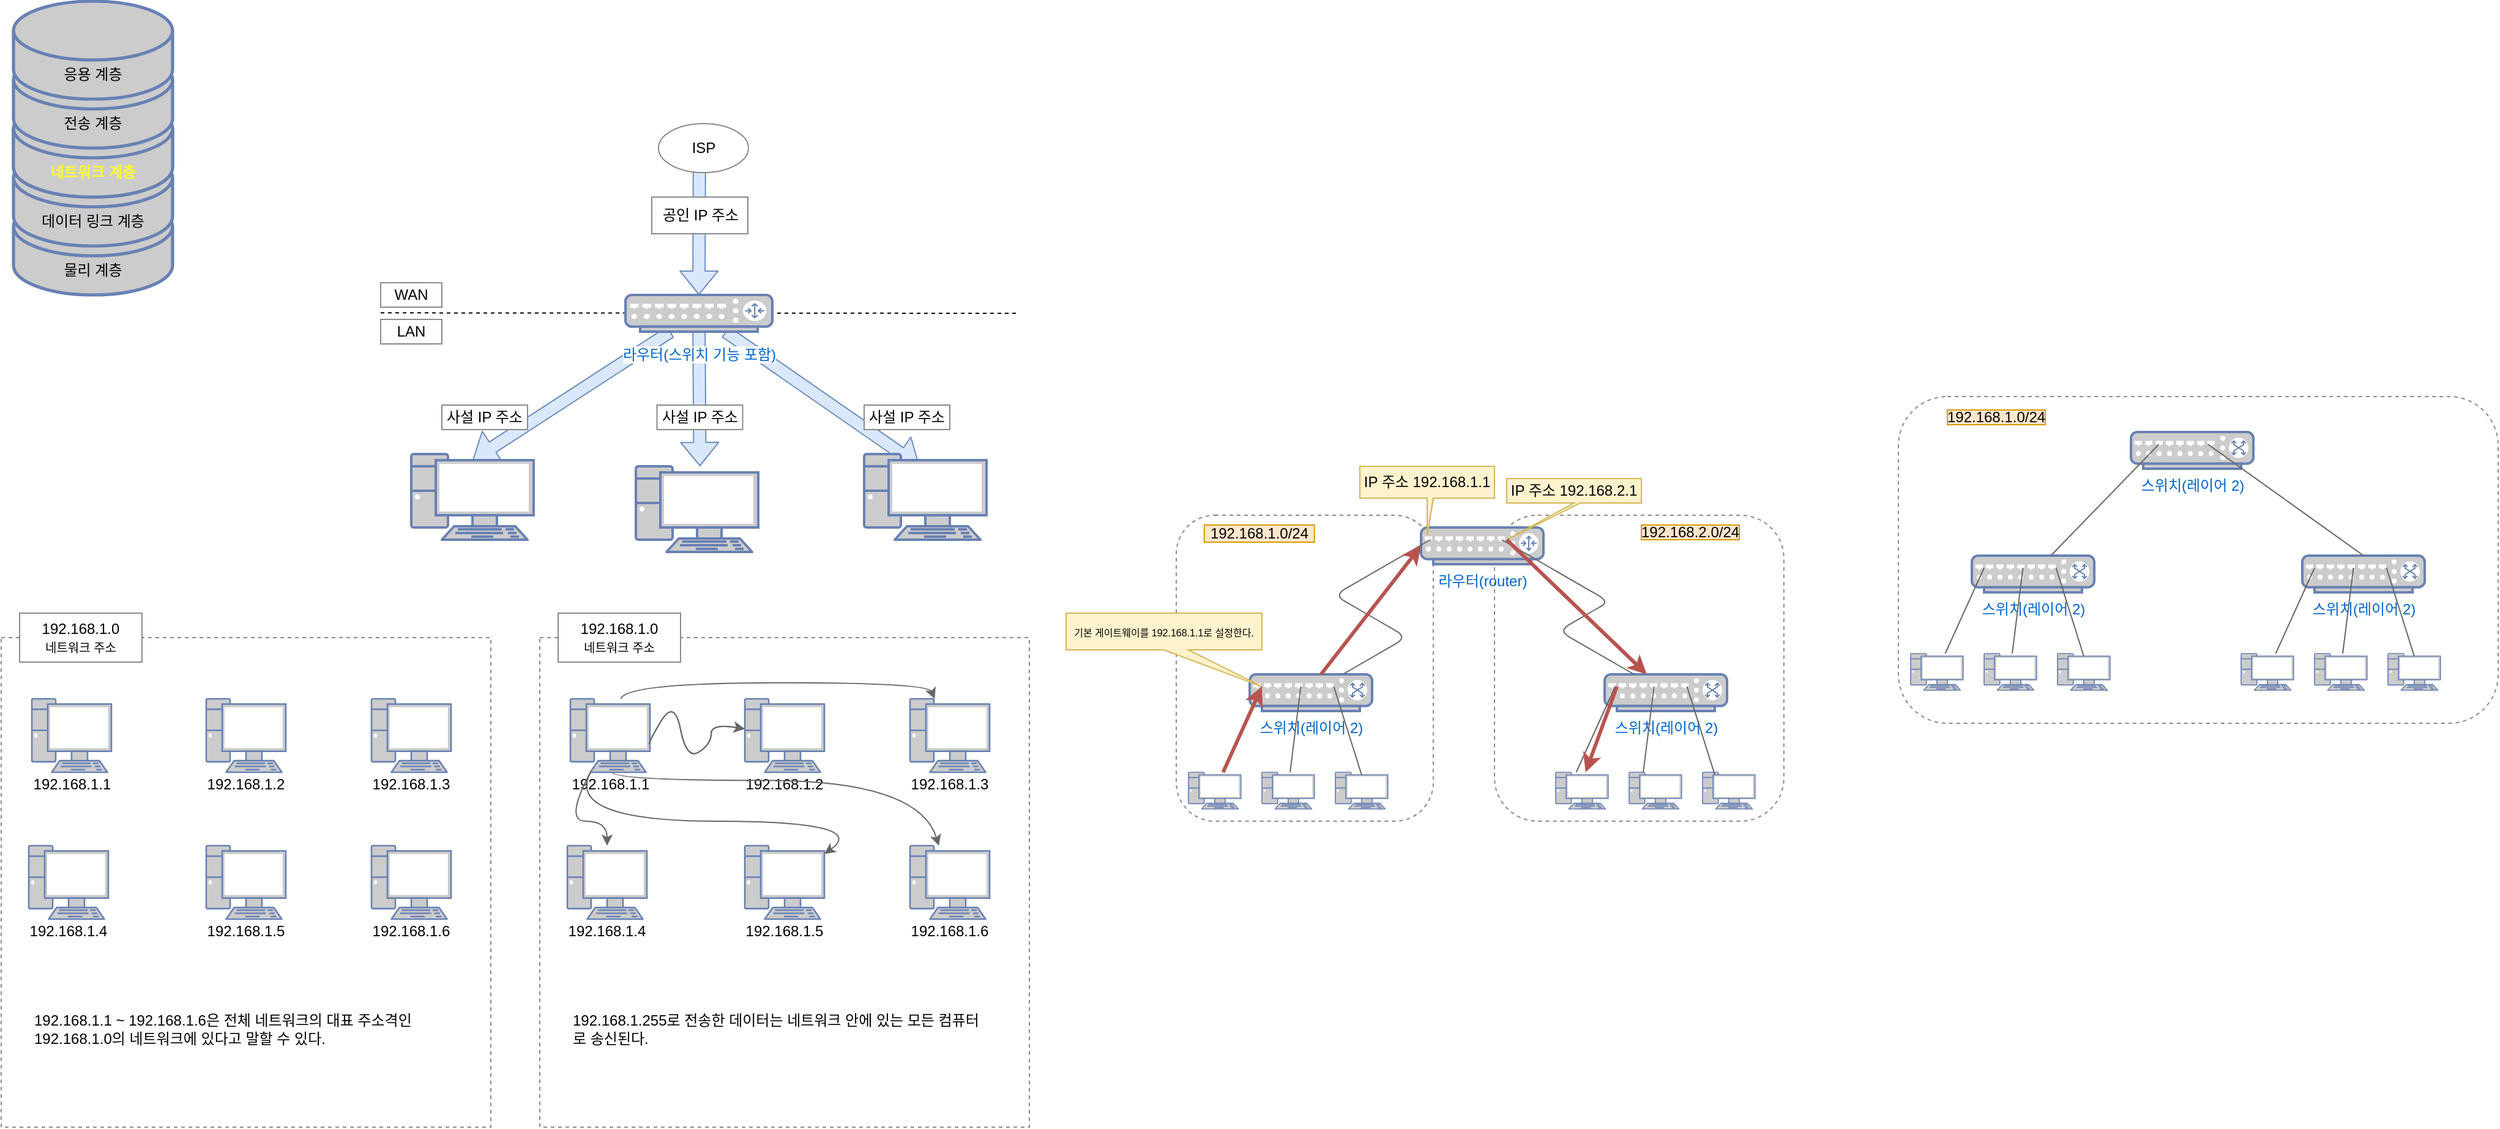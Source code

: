 <mxfile version="13.8.0" type="github">
  <diagram name="Page-1" id="822b0af5-4adb-64df-f703-e8dfc1f81529">
    <mxGraphModel dx="2370" dy="1287" grid="1" gridSize="10" guides="1" tooltips="1" connect="1" arrows="1" fold="1" page="1" pageScale="1" pageWidth="3300" pageHeight="2339" background="#ffffff" math="0" shadow="0">
      <root>
        <mxCell id="0" />
        <mxCell id="1" parent="0" />
        <mxCell id="zUiLPTV-JJT3Ep0J9d8R-146" value="" style="rounded=1;whiteSpace=wrap;html=1;strokeColor=#8A8A8A;strokeWidth=1;fillColor=#ffffff;gradientColor=none;dashed=1;" vertex="1" parent="1">
          <mxGeometry x="1240" y="480" width="236.43" height="250" as="geometry" />
        </mxCell>
        <mxCell id="zUiLPTV-JJT3Ep0J9d8R-145" value="" style="rounded=1;whiteSpace=wrap;html=1;strokeColor=#8A8A8A;strokeWidth=1;fillColor=#ffffff;gradientColor=none;dashed=1;" vertex="1" parent="1">
          <mxGeometry x="980" y="480" width="210" height="250" as="geometry" />
        </mxCell>
        <mxCell id="zUiLPTV-JJT3Ep0J9d8R-82" value="" style="whiteSpace=wrap;html=1;aspect=fixed;strokeColor=#8A8A8A;strokeWidth=1;fillColor=#ffffff;gradientColor=none;dashed=1;" vertex="1" parent="1">
          <mxGeometry x="20" y="580" width="400" height="400" as="geometry" />
        </mxCell>
        <mxCell id="zUiLPTV-JJT3Ep0J9d8R-78" value="" style="shape=flexArrow;endArrow=classic;html=1;strokeColor=#6c8ebf;fillColor=#dae8fc;entryX=0.5;entryY=0;entryDx=0;entryDy=0;entryPerimeter=0;" edge="1" parent="1" source="zUiLPTV-JJT3Ep0J9d8R-10">
          <mxGeometry width="50" height="50" relative="1" as="geometry">
            <mxPoint x="770.0" y="330" as="sourcePoint" />
            <mxPoint x="770.34" y="440" as="targetPoint" />
          </mxGeometry>
        </mxCell>
        <mxCell id="zUiLPTV-JJT3Ep0J9d8R-77" value="" style="shape=flexArrow;endArrow=classic;html=1;strokeColor=#6c8ebf;fillColor=#dae8fc;entryX=0.5;entryY=0;entryDx=0;entryDy=0;entryPerimeter=0;" edge="1" parent="1" source="zUiLPTV-JJT3Ep0J9d8R-10">
          <mxGeometry width="50" height="50" relative="1" as="geometry">
            <mxPoint x="404.76" y="325" as="sourcePoint" />
            <mxPoint x="405.1" y="435" as="targetPoint" />
          </mxGeometry>
        </mxCell>
        <mxCell id="zUiLPTV-JJT3Ep0J9d8R-72" value="" style="shape=flexArrow;endArrow=classic;html=1;strokeColor=#6c8ebf;fillColor=#dae8fc;entryX=0.5;entryY=0;entryDx=0;entryDy=0;entryPerimeter=0;" edge="1" parent="1" source="zUiLPTV-JJT3Ep0J9d8R-10">
          <mxGeometry width="50" height="50" relative="1" as="geometry">
            <mxPoint x="590.46" y="330" as="sourcePoint" />
            <mxPoint x="590.8" y="440" as="targetPoint" />
          </mxGeometry>
        </mxCell>
        <mxCell id="zUiLPTV-JJT3Ep0J9d8R-68" value="" style="shape=flexArrow;endArrow=classic;html=1;strokeColor=#6c8ebf;fillColor=#dae8fc;entryX=0.5;entryY=0;entryDx=0;entryDy=0;entryPerimeter=0;" edge="1" parent="1" target="zUiLPTV-JJT3Ep0J9d8R-10">
          <mxGeometry width="50" height="50" relative="1" as="geometry">
            <mxPoint x="590.41" y="190" as="sourcePoint" />
            <mxPoint x="590.41" y="260" as="targetPoint" />
          </mxGeometry>
        </mxCell>
        <mxCell id="zUiLPTV-JJT3Ep0J9d8R-62" value="" style="endArrow=none;dashed=1;html=1;" edge="1" parent="1">
          <mxGeometry width="50" height="50" relative="1" as="geometry">
            <mxPoint x="330" y="314.66" as="sourcePoint" />
            <mxPoint x="850" y="315" as="targetPoint" />
          </mxGeometry>
        </mxCell>
        <mxCell id="zUiLPTV-JJT3Ep0J9d8R-1" value="" style="fontColor=#0066CC;verticalAlign=top;verticalLabelPosition=bottom;labelPosition=center;align=center;html=1;outlineConnect=0;fillColor=#CCCCCC;strokeColor=#6881B3;gradientColor=none;gradientDirection=north;strokeWidth=2;shape=mxgraph.networks.storage;" vertex="1" parent="1">
          <mxGeometry x="30" y="140" width="130" height="160" as="geometry" />
        </mxCell>
        <mxCell id="zUiLPTV-JJT3Ep0J9d8R-2" value="" style="fontColor=#0066CC;verticalAlign=top;verticalLabelPosition=bottom;labelPosition=center;align=center;html=1;outlineConnect=0;fillColor=#CCCCCC;strokeColor=#6881B3;gradientColor=none;gradientDirection=north;strokeWidth=2;shape=mxgraph.networks.storage;" vertex="1" parent="1">
          <mxGeometry x="30" y="60" width="130" height="160" as="geometry" />
        </mxCell>
        <mxCell id="zUiLPTV-JJT3Ep0J9d8R-3" value="&lt;font color=&quot;#FFFF33&quot;&gt;&lt;b&gt;네트워크 계층&lt;/b&gt;&lt;/font&gt;" style="text;html=1;strokeColor=none;fillColor=none;align=center;verticalAlign=middle;whiteSpace=wrap;rounded=0;" vertex="1" parent="1">
          <mxGeometry x="55" y="190" width="80" height="20" as="geometry" />
        </mxCell>
        <mxCell id="zUiLPTV-JJT3Ep0J9d8R-4" value="데이터 링크 계층" style="text;html=1;strokeColor=none;fillColor=none;align=center;verticalAlign=middle;whiteSpace=wrap;rounded=0;" vertex="1" parent="1">
          <mxGeometry x="50" y="230" width="90" height="20" as="geometry" />
        </mxCell>
        <mxCell id="zUiLPTV-JJT3Ep0J9d8R-5" value="물리 계층" style="text;html=1;strokeColor=none;fillColor=none;align=center;verticalAlign=middle;whiteSpace=wrap;rounded=0;" vertex="1" parent="1">
          <mxGeometry x="60" y="270" width="70" height="20" as="geometry" />
        </mxCell>
        <mxCell id="zUiLPTV-JJT3Ep0J9d8R-6" value="전송 계층" style="text;html=1;strokeColor=none;fillColor=none;align=center;verticalAlign=middle;whiteSpace=wrap;rounded=0;" vertex="1" parent="1">
          <mxGeometry x="60" y="150" width="70" height="20" as="geometry" />
        </mxCell>
        <mxCell id="zUiLPTV-JJT3Ep0J9d8R-8" value="응용 계층" style="text;html=1;strokeColor=none;fillColor=none;align=center;verticalAlign=middle;whiteSpace=wrap;rounded=0;" vertex="1" parent="1">
          <mxGeometry x="60" y="110" width="70" height="20" as="geometry" />
        </mxCell>
        <mxCell id="zUiLPTV-JJT3Ep0J9d8R-10" value="&lt;p style=&quot;line-height: 0%&quot;&gt;&lt;span style=&quot;background-color: rgb(255 , 255 , 255)&quot;&gt;라우터(스위치 기능 포함)&lt;/span&gt;&lt;/p&gt;" style="fontColor=#0066CC;verticalAlign=top;verticalLabelPosition=bottom;labelPosition=center;align=center;html=1;outlineConnect=0;fillColor=#CCCCCC;strokeColor=#6881B3;gradientColor=none;gradientDirection=north;strokeWidth=2;shape=mxgraph.networks.router;" vertex="1" parent="1">
          <mxGeometry x="530" y="300" width="120" height="30" as="geometry" />
        </mxCell>
        <mxCell id="zUiLPTV-JJT3Ep0J9d8R-52" value="" style="shape=partialRectangle;html=1;whiteSpace=wrap;connectable=0;fillColor=none;top=0;left=0;bottom=0;right=0;overflow=hidden;" vertex="1" parent="1">
          <mxGeometry x="430" y="490" width="63" height="36" as="geometry" />
        </mxCell>
        <mxCell id="zUiLPTV-JJT3Ep0J9d8R-54" value="" style="shape=partialRectangle;html=1;whiteSpace=wrap;connectable=0;fillColor=none;top=0;left=0;bottom=0;right=0;overflow=hidden;" vertex="1" parent="1">
          <mxGeometry x="557" y="490" width="63" height="36" as="geometry" />
        </mxCell>
        <mxCell id="zUiLPTV-JJT3Ep0J9d8R-57" value="" style="fontColor=#0066CC;verticalAlign=top;verticalLabelPosition=bottom;labelPosition=center;align=center;html=1;outlineConnect=0;fillColor=#CCCCCC;strokeColor=#6881B3;gradientColor=none;gradientDirection=north;strokeWidth=2;shape=mxgraph.networks.pc;" vertex="1" parent="1">
          <mxGeometry x="355" y="430" width="100" height="70" as="geometry" />
        </mxCell>
        <mxCell id="zUiLPTV-JJT3Ep0J9d8R-58" value="" style="fontColor=#0066CC;verticalAlign=top;verticalLabelPosition=bottom;labelPosition=center;align=center;html=1;outlineConnect=0;fillColor=#CCCCCC;strokeColor=#6881B3;gradientColor=none;gradientDirection=north;strokeWidth=2;shape=mxgraph.networks.pc;" vertex="1" parent="1">
          <mxGeometry x="538.5" y="440" width="100" height="70" as="geometry" />
        </mxCell>
        <mxCell id="zUiLPTV-JJT3Ep0J9d8R-59" value="" style="fontColor=#0066CC;verticalAlign=top;verticalLabelPosition=bottom;labelPosition=center;align=center;html=1;outlineConnect=0;fillColor=#CCCCCC;strokeColor=#6881B3;gradientColor=none;gradientDirection=north;strokeWidth=2;shape=mxgraph.networks.pc;" vertex="1" parent="1">
          <mxGeometry x="725" y="430" width="100" height="70" as="geometry" />
        </mxCell>
        <mxCell id="zUiLPTV-JJT3Ep0J9d8R-60" value="ISP" style="ellipse;whiteSpace=wrap;html=1;strokeWidth=1;fillColor=#ffffff;gradientColor=none;strokeColor=#8A8A8A;" vertex="1" parent="1">
          <mxGeometry x="557" y="160" width="73.5" height="40" as="geometry" />
        </mxCell>
        <mxCell id="zUiLPTV-JJT3Ep0J9d8R-61" value="공인 IP 주소" style="rounded=0;whiteSpace=wrap;html=1;strokeColor=#8A8A8A;strokeWidth=1;fillColor=#ffffff;gradientColor=none;" vertex="1" parent="1">
          <mxGeometry x="551.5" y="220" width="78.5" height="30" as="geometry" />
        </mxCell>
        <mxCell id="zUiLPTV-JJT3Ep0J9d8R-63" value="WAN" style="rounded=0;whiteSpace=wrap;html=1;strokeColor=#8A8A8A;strokeWidth=1;fillColor=#ffffff;gradientColor=none;" vertex="1" parent="1">
          <mxGeometry x="330" y="290" width="50" height="20" as="geometry" />
        </mxCell>
        <mxCell id="zUiLPTV-JJT3Ep0J9d8R-65" value="사설 IP 주소" style="rounded=0;whiteSpace=wrap;html=1;strokeColor=#8A8A8A;strokeWidth=1;fillColor=#ffffff;gradientColor=none;" vertex="1" parent="1">
          <mxGeometry x="380" y="390" width="70" height="20" as="geometry" />
        </mxCell>
        <mxCell id="zUiLPTV-JJT3Ep0J9d8R-69" value="LAN" style="rounded=0;whiteSpace=wrap;html=1;strokeColor=#8A8A8A;strokeWidth=1;fillColor=#ffffff;gradientColor=none;" vertex="1" parent="1">
          <mxGeometry x="330" y="320" width="50" height="20" as="geometry" />
        </mxCell>
        <mxCell id="zUiLPTV-JJT3Ep0J9d8R-71" value="사설 IP 주소" style="rounded=0;whiteSpace=wrap;html=1;strokeColor=#8A8A8A;strokeWidth=1;fillColor=#ffffff;gradientColor=none;" vertex="1" parent="1">
          <mxGeometry x="725" y="390" width="70" height="20" as="geometry" />
        </mxCell>
        <mxCell id="zUiLPTV-JJT3Ep0J9d8R-70" value="사설 IP 주소" style="rounded=0;whiteSpace=wrap;html=1;strokeColor=#8A8A8A;strokeWidth=1;fillColor=#ffffff;gradientColor=none;" vertex="1" parent="1">
          <mxGeometry x="555.75" y="390" width="70" height="20" as="geometry" />
        </mxCell>
        <mxCell id="zUiLPTV-JJT3Ep0J9d8R-80" value="&lt;div&gt;192.168.1.0&lt;/div&gt;&lt;div&gt;&lt;font style=&quot;font-size: 10px&quot;&gt;네트워크 주소&lt;/font&gt;&lt;br&gt;&lt;/div&gt;" style="rounded=0;whiteSpace=wrap;html=1;strokeColor=#8A8A8A;strokeWidth=1;fillColor=#ffffff;gradientColor=none;" vertex="1" parent="1">
          <mxGeometry x="35" y="560" width="100" height="40" as="geometry" />
        </mxCell>
        <mxCell id="zUiLPTV-JJT3Ep0J9d8R-81" value="" style="fontColor=#0066CC;verticalAlign=top;verticalLabelPosition=bottom;labelPosition=center;align=center;html=1;outlineConnect=0;fillColor=#CCCCCC;strokeColor=#6881B3;gradientColor=none;gradientDirection=north;strokeWidth=2;shape=mxgraph.networks.pc;" vertex="1" parent="1">
          <mxGeometry x="45" y="630" width="65" height="60" as="geometry" />
        </mxCell>
        <mxCell id="zUiLPTV-JJT3Ep0J9d8R-88" value="192.168.1.1" style="text;html=1;strokeColor=none;fillColor=none;align=center;verticalAlign=middle;whiteSpace=wrap;rounded=0;dashed=1;" vertex="1" parent="1">
          <mxGeometry x="37.5" y="690" width="80" height="20" as="geometry" />
        </mxCell>
        <mxCell id="zUiLPTV-JJT3Ep0J9d8R-89" value="" style="fontColor=#0066CC;verticalAlign=top;verticalLabelPosition=bottom;labelPosition=center;align=center;html=1;outlineConnect=0;fillColor=#CCCCCC;strokeColor=#6881B3;gradientColor=none;gradientDirection=north;strokeWidth=2;shape=mxgraph.networks.pc;" vertex="1" parent="1">
          <mxGeometry x="187.5" y="630" width="65" height="60" as="geometry" />
        </mxCell>
        <mxCell id="zUiLPTV-JJT3Ep0J9d8R-90" value="192.168.1.2" style="text;html=1;strokeColor=none;fillColor=none;align=center;verticalAlign=middle;whiteSpace=wrap;rounded=0;dashed=1;" vertex="1" parent="1">
          <mxGeometry x="180" y="690" width="80" height="20" as="geometry" />
        </mxCell>
        <mxCell id="zUiLPTV-JJT3Ep0J9d8R-91" value="" style="fontColor=#0066CC;verticalAlign=top;verticalLabelPosition=bottom;labelPosition=center;align=center;html=1;outlineConnect=0;fillColor=#CCCCCC;strokeColor=#6881B3;gradientColor=none;gradientDirection=north;strokeWidth=2;shape=mxgraph.networks.pc;" vertex="1" parent="1">
          <mxGeometry x="322.5" y="630" width="65" height="60" as="geometry" />
        </mxCell>
        <mxCell id="zUiLPTV-JJT3Ep0J9d8R-92" value="192.168.1.3" style="text;html=1;strokeColor=none;fillColor=none;align=center;verticalAlign=middle;whiteSpace=wrap;rounded=0;dashed=1;" vertex="1" parent="1">
          <mxGeometry x="315" y="690" width="80" height="20" as="geometry" />
        </mxCell>
        <mxCell id="zUiLPTV-JJT3Ep0J9d8R-93" value="" style="fontColor=#0066CC;verticalAlign=top;verticalLabelPosition=bottom;labelPosition=center;align=center;html=1;outlineConnect=0;fillColor=#CCCCCC;strokeColor=#6881B3;gradientColor=none;gradientDirection=north;strokeWidth=2;shape=mxgraph.networks.pc;" vertex="1" parent="1">
          <mxGeometry x="42.5" y="750" width="65" height="60" as="geometry" />
        </mxCell>
        <mxCell id="zUiLPTV-JJT3Ep0J9d8R-94" value="192.168.1.4" style="text;html=1;strokeColor=none;fillColor=none;align=center;verticalAlign=middle;whiteSpace=wrap;rounded=0;dashed=1;" vertex="1" parent="1">
          <mxGeometry x="35" y="810" width="80" height="20" as="geometry" />
        </mxCell>
        <mxCell id="zUiLPTV-JJT3Ep0J9d8R-95" value="" style="fontColor=#0066CC;verticalAlign=top;verticalLabelPosition=bottom;labelPosition=center;align=center;html=1;outlineConnect=0;fillColor=#CCCCCC;strokeColor=#6881B3;gradientColor=none;gradientDirection=north;strokeWidth=2;shape=mxgraph.networks.pc;" vertex="1" parent="1">
          <mxGeometry x="187.5" y="750" width="65" height="60" as="geometry" />
        </mxCell>
        <mxCell id="zUiLPTV-JJT3Ep0J9d8R-96" value="192.168.1.5" style="text;html=1;strokeColor=none;fillColor=none;align=center;verticalAlign=middle;whiteSpace=wrap;rounded=0;dashed=1;" vertex="1" parent="1">
          <mxGeometry x="180" y="810" width="80" height="20" as="geometry" />
        </mxCell>
        <mxCell id="zUiLPTV-JJT3Ep0J9d8R-97" value="" style="fontColor=#0066CC;verticalAlign=top;verticalLabelPosition=bottom;labelPosition=center;align=center;html=1;outlineConnect=0;fillColor=#CCCCCC;strokeColor=#6881B3;gradientColor=none;gradientDirection=north;strokeWidth=2;shape=mxgraph.networks.pc;" vertex="1" parent="1">
          <mxGeometry x="322.5" y="750" width="65" height="60" as="geometry" />
        </mxCell>
        <mxCell id="zUiLPTV-JJT3Ep0J9d8R-98" value="192.168.1.6" style="text;html=1;strokeColor=none;fillColor=none;align=center;verticalAlign=middle;whiteSpace=wrap;rounded=0;dashed=1;" vertex="1" parent="1">
          <mxGeometry x="315" y="810" width="80" height="20" as="geometry" />
        </mxCell>
        <mxCell id="zUiLPTV-JJT3Ep0J9d8R-99" value="&lt;div align=&quot;left&quot;&gt;192.168.1.1 ~ 192.168.1.6은 전체 네트워크의 대표 주소격인 192.168.1.0의 네트워크에 있다고 말할 수 있다. &lt;/div&gt;" style="text;html=1;strokeColor=none;fillColor=none;align=left;verticalAlign=middle;whiteSpace=wrap;rounded=0;dashed=1;" vertex="1" parent="1">
          <mxGeometry x="45" y="870" width="335" height="60" as="geometry" />
        </mxCell>
        <mxCell id="zUiLPTV-JJT3Ep0J9d8R-100" value="" style="whiteSpace=wrap;html=1;aspect=fixed;strokeColor=#8A8A8A;strokeWidth=1;fillColor=#ffffff;gradientColor=none;dashed=1;" vertex="1" parent="1">
          <mxGeometry x="460" y="580" width="400" height="400" as="geometry" />
        </mxCell>
        <mxCell id="zUiLPTV-JJT3Ep0J9d8R-101" value="&lt;div&gt;192.168.1.0&lt;/div&gt;&lt;div&gt;&lt;font style=&quot;font-size: 10px&quot;&gt;네트워크 주소&lt;/font&gt;&lt;br&gt;&lt;/div&gt;" style="rounded=0;whiteSpace=wrap;html=1;strokeColor=#8A8A8A;strokeWidth=1;fillColor=#ffffff;gradientColor=none;" vertex="1" parent="1">
          <mxGeometry x="475" y="560" width="100" height="40" as="geometry" />
        </mxCell>
        <mxCell id="zUiLPTV-JJT3Ep0J9d8R-102" value="" style="fontColor=#0066CC;verticalAlign=top;verticalLabelPosition=bottom;labelPosition=center;align=center;html=1;outlineConnect=0;fillColor=#CCCCCC;strokeColor=#6881B3;gradientColor=none;gradientDirection=north;strokeWidth=2;shape=mxgraph.networks.pc;" vertex="1" parent="1">
          <mxGeometry x="485" y="630" width="65" height="60" as="geometry" />
        </mxCell>
        <mxCell id="zUiLPTV-JJT3Ep0J9d8R-103" value="192.168.1.1" style="text;html=1;strokeColor=none;fillColor=none;align=center;verticalAlign=middle;whiteSpace=wrap;rounded=0;dashed=1;" vertex="1" parent="1">
          <mxGeometry x="477.5" y="690" width="80" height="20" as="geometry" />
        </mxCell>
        <mxCell id="zUiLPTV-JJT3Ep0J9d8R-104" value="" style="fontColor=#0066CC;verticalAlign=top;verticalLabelPosition=bottom;labelPosition=center;align=center;html=1;outlineConnect=0;fillColor=#CCCCCC;strokeColor=#6881B3;gradientColor=none;gradientDirection=north;strokeWidth=2;shape=mxgraph.networks.pc;" vertex="1" parent="1">
          <mxGeometry x="627.5" y="630" width="65" height="60" as="geometry" />
        </mxCell>
        <mxCell id="zUiLPTV-JJT3Ep0J9d8R-105" value="192.168.1.2" style="text;html=1;strokeColor=none;fillColor=none;align=center;verticalAlign=middle;whiteSpace=wrap;rounded=0;dashed=1;" vertex="1" parent="1">
          <mxGeometry x="620" y="690" width="80" height="20" as="geometry" />
        </mxCell>
        <mxCell id="zUiLPTV-JJT3Ep0J9d8R-106" value="" style="fontColor=#0066CC;verticalAlign=top;verticalLabelPosition=bottom;labelPosition=center;align=center;html=1;outlineConnect=0;fillColor=#CCCCCC;strokeColor=#6881B3;gradientColor=none;gradientDirection=north;strokeWidth=2;shape=mxgraph.networks.pc;" vertex="1" parent="1">
          <mxGeometry x="762.5" y="630" width="65" height="60" as="geometry" />
        </mxCell>
        <mxCell id="zUiLPTV-JJT3Ep0J9d8R-107" value="192.168.1.3" style="text;html=1;strokeColor=none;fillColor=none;align=center;verticalAlign=middle;whiteSpace=wrap;rounded=0;dashed=1;" vertex="1" parent="1">
          <mxGeometry x="755" y="690" width="80" height="20" as="geometry" />
        </mxCell>
        <mxCell id="zUiLPTV-JJT3Ep0J9d8R-108" value="" style="fontColor=#0066CC;verticalAlign=top;verticalLabelPosition=bottom;labelPosition=center;align=center;html=1;outlineConnect=0;fillColor=#CCCCCC;strokeColor=#6881B3;gradientColor=none;gradientDirection=north;strokeWidth=2;shape=mxgraph.networks.pc;" vertex="1" parent="1">
          <mxGeometry x="482.5" y="750" width="65" height="60" as="geometry" />
        </mxCell>
        <mxCell id="zUiLPTV-JJT3Ep0J9d8R-109" value="192.168.1.4" style="text;html=1;strokeColor=none;fillColor=none;align=center;verticalAlign=middle;whiteSpace=wrap;rounded=0;dashed=1;" vertex="1" parent="1">
          <mxGeometry x="475" y="810" width="80" height="20" as="geometry" />
        </mxCell>
        <mxCell id="zUiLPTV-JJT3Ep0J9d8R-110" value="" style="fontColor=#0066CC;verticalAlign=top;verticalLabelPosition=bottom;labelPosition=center;align=center;html=1;outlineConnect=0;fillColor=#CCCCCC;strokeColor=#6881B3;gradientColor=none;gradientDirection=north;strokeWidth=2;shape=mxgraph.networks.pc;" vertex="1" parent="1">
          <mxGeometry x="627.5" y="750" width="65" height="60" as="geometry" />
        </mxCell>
        <mxCell id="zUiLPTV-JJT3Ep0J9d8R-111" value="192.168.1.5" style="text;html=1;strokeColor=none;fillColor=none;align=center;verticalAlign=middle;whiteSpace=wrap;rounded=0;dashed=1;" vertex="1" parent="1">
          <mxGeometry x="620" y="810" width="80" height="20" as="geometry" />
        </mxCell>
        <mxCell id="zUiLPTV-JJT3Ep0J9d8R-112" value="" style="fontColor=#0066CC;verticalAlign=top;verticalLabelPosition=bottom;labelPosition=center;align=center;html=1;outlineConnect=0;fillColor=#CCCCCC;strokeColor=#6881B3;gradientColor=none;gradientDirection=north;strokeWidth=2;shape=mxgraph.networks.pc;" vertex="1" parent="1">
          <mxGeometry x="762.5" y="750" width="65" height="60" as="geometry" />
        </mxCell>
        <mxCell id="zUiLPTV-JJT3Ep0J9d8R-113" value="192.168.1.6" style="text;html=1;strokeColor=none;fillColor=none;align=center;verticalAlign=middle;whiteSpace=wrap;rounded=0;dashed=1;" vertex="1" parent="1">
          <mxGeometry x="755" y="810" width="80" height="20" as="geometry" />
        </mxCell>
        <mxCell id="zUiLPTV-JJT3Ep0J9d8R-114" value="&lt;div align=&quot;left&quot;&gt;192.168.1.255로 전송한 데이터는 네트워크 안에 있는 모든 컴퓨터로 송신된다. &lt;br&gt;&lt;/div&gt;" style="text;html=1;strokeColor=none;fillColor=none;align=left;verticalAlign=middle;whiteSpace=wrap;rounded=0;dashed=1;" vertex="1" parent="1">
          <mxGeometry x="485" y="870" width="335" height="60" as="geometry" />
        </mxCell>
        <mxCell id="zUiLPTV-JJT3Ep0J9d8R-115" value="" style="curved=1;endArrow=classic;html=1;strokeColor=#666666;" edge="1" parent="1" source="zUiLPTV-JJT3Ep0J9d8R-102" target="zUiLPTV-JJT3Ep0J9d8R-108">
          <mxGeometry width="50" height="50" relative="1" as="geometry">
            <mxPoint x="590" y="800" as="sourcePoint" />
            <mxPoint x="640" y="750" as="targetPoint" />
            <Array as="points">
              <mxPoint x="480" y="730" />
              <mxPoint x="515" y="730" />
            </Array>
          </mxGeometry>
        </mxCell>
        <mxCell id="zUiLPTV-JJT3Ep0J9d8R-116" value="" style="curved=1;endArrow=classic;html=1;strokeColor=#666666;" edge="1" parent="1" source="zUiLPTV-JJT3Ep0J9d8R-102" target="zUiLPTV-JJT3Ep0J9d8R-110">
          <mxGeometry width="50" height="50" relative="1" as="geometry">
            <mxPoint x="505" y="710" as="sourcePoint" />
            <mxPoint x="515" y="750" as="targetPoint" />
            <Array as="points">
              <mxPoint x="480" y="730" />
              <mxPoint x="730" y="730" />
            </Array>
          </mxGeometry>
        </mxCell>
        <mxCell id="zUiLPTV-JJT3Ep0J9d8R-117" value="" style="curved=1;endArrow=classic;html=1;strokeColor=#666666;" edge="1" parent="1" source="zUiLPTV-JJT3Ep0J9d8R-102" target="zUiLPTV-JJT3Ep0J9d8R-112">
          <mxGeometry width="50" height="50" relative="1" as="geometry">
            <mxPoint x="567.58" y="676.54" as="sourcePoint" />
            <mxPoint x="732.5" y="723.466" as="targetPoint" />
            <Array as="points">
              <mxPoint x="520" y="696.68" />
              <mxPoint x="770" y="696.68" />
            </Array>
          </mxGeometry>
        </mxCell>
        <mxCell id="zUiLPTV-JJT3Ep0J9d8R-118" value="" style="curved=1;endArrow=classic;html=1;strokeColor=#666666;" edge="1" parent="1" source="zUiLPTV-JJT3Ep0J9d8R-102" target="zUiLPTV-JJT3Ep0J9d8R-104">
          <mxGeometry width="50" height="50" relative="1" as="geometry">
            <mxPoint x="547.505" y="660" as="sourcePoint" />
            <mxPoint x="813.959" y="720" as="targetPoint" />
            <Array as="points">
              <mxPoint x="547.96" y="666.68" />
              <mxPoint x="570" y="630" />
              <mxPoint x="580" y="680" />
              <mxPoint x="600" y="667" />
              <mxPoint x="600" y="650" />
            </Array>
          </mxGeometry>
        </mxCell>
        <mxCell id="zUiLPTV-JJT3Ep0J9d8R-120" value="" style="curved=1;endArrow=classic;html=1;strokeColor=#666666;" edge="1" parent="1">
          <mxGeometry width="50" height="50" relative="1" as="geometry">
            <mxPoint x="550" y="667.127" as="sourcePoint" />
            <mxPoint x="627.5" y="654.583" as="targetPoint" />
            <Array as="points">
              <mxPoint x="547.96" y="666.68" />
              <mxPoint x="570" y="630" />
              <mxPoint x="580" y="680" />
              <mxPoint x="600" y="667" />
              <mxPoint x="600" y="650" />
            </Array>
          </mxGeometry>
        </mxCell>
        <mxCell id="zUiLPTV-JJT3Ep0J9d8R-121" value="" style="curved=1;endArrow=classic;html=1;strokeColor=#666666;" edge="1" parent="1" source="zUiLPTV-JJT3Ep0J9d8R-102" target="zUiLPTV-JJT3Ep0J9d8R-106">
          <mxGeometry width="50" height="50" relative="1" as="geometry">
            <mxPoint x="526.775" y="610" as="sourcePoint" />
            <mxPoint x="793.229" y="670" as="targetPoint" />
            <Array as="points">
              <mxPoint x="530" y="617" />
              <mxPoint x="777.23" y="616.68" />
            </Array>
          </mxGeometry>
        </mxCell>
        <mxCell id="zUiLPTV-JJT3Ep0J9d8R-123" value="라우터(router)" style="fontColor=#0066CC;verticalAlign=top;verticalLabelPosition=bottom;labelPosition=center;align=center;html=1;outlineConnect=0;fillColor=#CCCCCC;strokeColor=#6881B3;gradientColor=none;gradientDirection=north;strokeWidth=2;shape=mxgraph.networks.router;" vertex="1" parent="1">
          <mxGeometry x="1180" y="490" width="100" height="30" as="geometry" />
        </mxCell>
        <mxCell id="zUiLPTV-JJT3Ep0J9d8R-124" value="스위치(레이어 2)" style="fontColor=#0066CC;verticalAlign=top;verticalLabelPosition=bottom;labelPosition=center;align=center;html=1;outlineConnect=0;fillColor=#CCCCCC;strokeColor=#6881B3;gradientColor=none;gradientDirection=north;strokeWidth=2;shape=mxgraph.networks.switch;" vertex="1" parent="1">
          <mxGeometry x="1040" y="610" width="100" height="30" as="geometry" />
        </mxCell>
        <mxCell id="zUiLPTV-JJT3Ep0J9d8R-125" value="스위치(레이어 2)" style="fontColor=#0066CC;verticalAlign=top;verticalLabelPosition=bottom;labelPosition=center;align=center;html=1;outlineConnect=0;fillColor=#CCCCCC;strokeColor=#6881B3;gradientColor=none;gradientDirection=north;strokeWidth=2;shape=mxgraph.networks.switch;" vertex="1" parent="1">
          <mxGeometry x="1330" y="610" width="100" height="30" as="geometry" />
        </mxCell>
        <mxCell id="zUiLPTV-JJT3Ep0J9d8R-127" value="" style="endArrow=none;html=1;strokeColor=#666666;endFill=0;edgeStyle=isometricEdgeStyle;entryX=0.059;entryY=0.638;entryDx=0;entryDy=0;entryPerimeter=0;elbow=vertical;" edge="1" parent="1" source="zUiLPTV-JJT3Ep0J9d8R-125">
          <mxGeometry width="50" height="50" relative="1" as="geometry">
            <mxPoint x="1150" y="600.86" as="sourcePoint" />
            <mxPoint x="1245.9" y="500" as="targetPoint" />
          </mxGeometry>
        </mxCell>
        <mxCell id="zUiLPTV-JJT3Ep0J9d8R-128" value="" style="endArrow=none;html=1;strokeColor=#666666;endFill=0;edgeStyle=isometricEdgeStyle;entryX=0.059;entryY=0.638;entryDx=0;entryDy=0;entryPerimeter=0;" edge="1" parent="1" source="zUiLPTV-JJT3Ep0J9d8R-124">
          <mxGeometry width="50" height="50" relative="1" as="geometry">
            <mxPoint x="1347.691" y="610" as="sourcePoint" />
            <mxPoint x="1187.61" y="500" as="targetPoint" />
          </mxGeometry>
        </mxCell>
        <mxCell id="zUiLPTV-JJT3Ep0J9d8R-129" value="192.168.1.0/24" style="text;html=1;strokeColor=#d79b00;fillColor=#ffe6cc;align=center;verticalAlign=middle;whiteSpace=wrap;rounded=0;" vertex="1" parent="1">
          <mxGeometry x="1002.86" y="488" width="90" height="14" as="geometry" />
        </mxCell>
        <mxCell id="zUiLPTV-JJT3Ep0J9d8R-130" value="192.168.2.0/24" style="text;html=1;strokeColor=#d79b00;fillColor=#ffe6cc;align=center;verticalAlign=middle;whiteSpace=wrap;rounded=0;" vertex="1" parent="1">
          <mxGeometry x="1360" y="488" width="80" height="12" as="geometry" />
        </mxCell>
        <mxCell id="zUiLPTV-JJT3Ep0J9d8R-131" value="" style="fontColor=#0066CC;verticalAlign=top;verticalLabelPosition=bottom;labelPosition=center;align=center;html=1;outlineConnect=0;fillColor=#CCCCCC;strokeColor=#6881B3;gradientColor=none;gradientDirection=north;strokeWidth=2;shape=mxgraph.networks.pc;" vertex="1" parent="1">
          <mxGeometry x="990" y="690" width="42.86" height="30" as="geometry" />
        </mxCell>
        <mxCell id="zUiLPTV-JJT3Ep0J9d8R-132" value="" style="fontColor=#0066CC;verticalAlign=top;verticalLabelPosition=bottom;labelPosition=center;align=center;html=1;outlineConnect=0;fillColor=#CCCCCC;strokeColor=#6881B3;gradientColor=none;gradientDirection=north;strokeWidth=2;shape=mxgraph.networks.pc;" vertex="1" parent="1">
          <mxGeometry x="1050" y="690" width="42.86" height="30" as="geometry" />
        </mxCell>
        <mxCell id="zUiLPTV-JJT3Ep0J9d8R-133" value="" style="fontColor=#0066CC;verticalAlign=top;verticalLabelPosition=bottom;labelPosition=center;align=center;html=1;outlineConnect=0;fillColor=#CCCCCC;strokeColor=#6881B3;gradientColor=none;gradientDirection=north;strokeWidth=2;shape=mxgraph.networks.pc;" vertex="1" parent="1">
          <mxGeometry x="1110" y="690" width="42.86" height="30" as="geometry" />
        </mxCell>
        <mxCell id="zUiLPTV-JJT3Ep0J9d8R-134" value="" style="fontColor=#0066CC;verticalAlign=top;verticalLabelPosition=bottom;labelPosition=center;align=center;html=1;outlineConnect=0;fillColor=#CCCCCC;strokeColor=#6881B3;gradientColor=none;gradientDirection=north;strokeWidth=2;shape=mxgraph.networks.pc;" vertex="1" parent="1">
          <mxGeometry x="1290.0" y="690" width="42.86" height="30" as="geometry" />
        </mxCell>
        <mxCell id="zUiLPTV-JJT3Ep0J9d8R-135" value="" style="fontColor=#0066CC;verticalAlign=top;verticalLabelPosition=bottom;labelPosition=center;align=center;html=1;outlineConnect=0;fillColor=#CCCCCC;strokeColor=#6881B3;gradientColor=none;gradientDirection=north;strokeWidth=2;shape=mxgraph.networks.pc;" vertex="1" parent="1">
          <mxGeometry x="1350.0" y="690" width="42.86" height="30" as="geometry" />
        </mxCell>
        <mxCell id="zUiLPTV-JJT3Ep0J9d8R-136" value="" style="fontColor=#0066CC;verticalAlign=top;verticalLabelPosition=bottom;labelPosition=center;align=center;html=1;outlineConnect=0;fillColor=#CCCCCC;strokeColor=#6881B3;gradientColor=none;gradientDirection=north;strokeWidth=2;shape=mxgraph.networks.pc;" vertex="1" parent="1">
          <mxGeometry x="1410.0" y="690" width="42.86" height="30" as="geometry" />
        </mxCell>
        <mxCell id="zUiLPTV-JJT3Ep0J9d8R-137" value="" style="endArrow=none;html=1;strokeColor=#666666;" edge="1" parent="1" source="zUiLPTV-JJT3Ep0J9d8R-131">
          <mxGeometry width="50" height="50" relative="1" as="geometry">
            <mxPoint x="1000" y="670" as="sourcePoint" />
            <mxPoint x="1050" y="620" as="targetPoint" />
          </mxGeometry>
        </mxCell>
        <mxCell id="zUiLPTV-JJT3Ep0J9d8R-138" value="" style="endArrow=none;html=1;strokeColor=#666666;" edge="1" parent="1">
          <mxGeometry width="50" height="50" relative="1" as="geometry">
            <mxPoint x="1073" y="690" as="sourcePoint" />
            <mxPoint x="1081.76" y="620" as="targetPoint" />
          </mxGeometry>
        </mxCell>
        <mxCell id="zUiLPTV-JJT3Ep0J9d8R-139" value="" style="endArrow=none;html=1;strokeColor=#666666;exitX=0.5;exitY=0.07;exitDx=0;exitDy=0;exitPerimeter=0;" edge="1" parent="1" source="zUiLPTV-JJT3Ep0J9d8R-133">
          <mxGeometry width="50" height="50" relative="1" as="geometry">
            <mxPoint x="1100" y="690" as="sourcePoint" />
            <mxPoint x="1108.76" y="620" as="targetPoint" />
          </mxGeometry>
        </mxCell>
        <mxCell id="zUiLPTV-JJT3Ep0J9d8R-141" value="" style="endArrow=none;html=1;strokeColor=#666666;" edge="1" parent="1">
          <mxGeometry width="50" height="50" relative="1" as="geometry">
            <mxPoint x="1306.806" y="690" as="sourcePoint" />
            <mxPoint x="1338.57" y="620" as="targetPoint" />
          </mxGeometry>
        </mxCell>
        <mxCell id="zUiLPTV-JJT3Ep0J9d8R-142" value="" style="endArrow=none;html=1;strokeColor=#666666;" edge="1" parent="1">
          <mxGeometry width="50" height="50" relative="1" as="geometry">
            <mxPoint x="1361.57" y="690" as="sourcePoint" />
            <mxPoint x="1370.33" y="620" as="targetPoint" />
          </mxGeometry>
        </mxCell>
        <mxCell id="zUiLPTV-JJT3Ep0J9d8R-143" value="" style="endArrow=none;html=1;strokeColor=#666666;exitX=0.5;exitY=0.07;exitDx=0;exitDy=0;exitPerimeter=0;" edge="1" parent="1">
          <mxGeometry width="50" height="50" relative="1" as="geometry">
            <mxPoint x="1420" y="692.1" as="sourcePoint" />
            <mxPoint x="1397.33" y="620" as="targetPoint" />
          </mxGeometry>
        </mxCell>
        <mxCell id="zUiLPTV-JJT3Ep0J9d8R-149" value="" style="rounded=1;whiteSpace=wrap;html=1;strokeColor=#8A8A8A;strokeWidth=1;fillColor=#ffffff;gradientColor=none;dashed=1;" vertex="1" parent="1">
          <mxGeometry x="1570" y="383" width="490" height="267" as="geometry" />
        </mxCell>
        <mxCell id="zUiLPTV-JJT3Ep0J9d8R-150" value="스위치(레이어 2)" style="fontColor=#0066CC;verticalAlign=top;verticalLabelPosition=bottom;labelPosition=center;align=center;html=1;outlineConnect=0;fillColor=#CCCCCC;strokeColor=#6881B3;gradientColor=none;gradientDirection=north;strokeWidth=2;shape=mxgraph.networks.switch;" vertex="1" parent="1">
          <mxGeometry x="1630" y="513" width="100" height="30" as="geometry" />
        </mxCell>
        <mxCell id="zUiLPTV-JJT3Ep0J9d8R-151" value="" style="fontColor=#0066CC;verticalAlign=top;verticalLabelPosition=bottom;labelPosition=center;align=center;html=1;outlineConnect=0;fillColor=#CCCCCC;strokeColor=#6881B3;gradientColor=none;gradientDirection=north;strokeWidth=2;shape=mxgraph.networks.pc;" vertex="1" parent="1">
          <mxGeometry x="1580" y="593" width="42.86" height="30" as="geometry" />
        </mxCell>
        <mxCell id="zUiLPTV-JJT3Ep0J9d8R-152" value="" style="fontColor=#0066CC;verticalAlign=top;verticalLabelPosition=bottom;labelPosition=center;align=center;html=1;outlineConnect=0;fillColor=#CCCCCC;strokeColor=#6881B3;gradientColor=none;gradientDirection=north;strokeWidth=2;shape=mxgraph.networks.pc;" vertex="1" parent="1">
          <mxGeometry x="1640" y="593" width="42.86" height="30" as="geometry" />
        </mxCell>
        <mxCell id="zUiLPTV-JJT3Ep0J9d8R-153" value="" style="fontColor=#0066CC;verticalAlign=top;verticalLabelPosition=bottom;labelPosition=center;align=center;html=1;outlineConnect=0;fillColor=#CCCCCC;strokeColor=#6881B3;gradientColor=none;gradientDirection=north;strokeWidth=2;shape=mxgraph.networks.pc;" vertex="1" parent="1">
          <mxGeometry x="1700" y="593" width="42.86" height="30" as="geometry" />
        </mxCell>
        <mxCell id="zUiLPTV-JJT3Ep0J9d8R-154" value="" style="endArrow=none;html=1;strokeColor=#666666;" edge="1" parent="1" source="zUiLPTV-JJT3Ep0J9d8R-151">
          <mxGeometry width="50" height="50" relative="1" as="geometry">
            <mxPoint x="1590" y="573" as="sourcePoint" />
            <mxPoint x="1640" y="523" as="targetPoint" />
          </mxGeometry>
        </mxCell>
        <mxCell id="zUiLPTV-JJT3Ep0J9d8R-155" value="" style="endArrow=none;html=1;strokeColor=#666666;" edge="1" parent="1">
          <mxGeometry width="50" height="50" relative="1" as="geometry">
            <mxPoint x="1663" y="593" as="sourcePoint" />
            <mxPoint x="1671.76" y="523" as="targetPoint" />
          </mxGeometry>
        </mxCell>
        <mxCell id="zUiLPTV-JJT3Ep0J9d8R-156" value="" style="endArrow=none;html=1;strokeColor=#666666;exitX=0.5;exitY=0.07;exitDx=0;exitDy=0;exitPerimeter=0;" edge="1" parent="1" source="zUiLPTV-JJT3Ep0J9d8R-153">
          <mxGeometry width="50" height="50" relative="1" as="geometry">
            <mxPoint x="1690" y="593" as="sourcePoint" />
            <mxPoint x="1698.76" y="523" as="targetPoint" />
          </mxGeometry>
        </mxCell>
        <mxCell id="zUiLPTV-JJT3Ep0J9d8R-157" value="스위치(레이어 2)" style="fontColor=#0066CC;verticalAlign=top;verticalLabelPosition=bottom;labelPosition=center;align=center;html=1;outlineConnect=0;fillColor=#CCCCCC;strokeColor=#6881B3;gradientColor=none;gradientDirection=north;strokeWidth=2;shape=mxgraph.networks.switch;" vertex="1" parent="1">
          <mxGeometry x="1760" y="412" width="100" height="30" as="geometry" />
        </mxCell>
        <mxCell id="zUiLPTV-JJT3Ep0J9d8R-158" value="스위치(레이어 2)" style="fontColor=#0066CC;verticalAlign=top;verticalLabelPosition=bottom;labelPosition=center;align=center;html=1;outlineConnect=0;fillColor=#CCCCCC;strokeColor=#6881B3;gradientColor=none;gradientDirection=north;strokeWidth=2;shape=mxgraph.networks.switch;" vertex="1" parent="1">
          <mxGeometry x="1900" y="513" width="100" height="30" as="geometry" />
        </mxCell>
        <mxCell id="zUiLPTV-JJT3Ep0J9d8R-159" value="" style="fontColor=#0066CC;verticalAlign=top;verticalLabelPosition=bottom;labelPosition=center;align=center;html=1;outlineConnect=0;fillColor=#CCCCCC;strokeColor=#6881B3;gradientColor=none;gradientDirection=north;strokeWidth=2;shape=mxgraph.networks.pc;" vertex="1" parent="1">
          <mxGeometry x="1850" y="593" width="42.86" height="30" as="geometry" />
        </mxCell>
        <mxCell id="zUiLPTV-JJT3Ep0J9d8R-160" value="" style="fontColor=#0066CC;verticalAlign=top;verticalLabelPosition=bottom;labelPosition=center;align=center;html=1;outlineConnect=0;fillColor=#CCCCCC;strokeColor=#6881B3;gradientColor=none;gradientDirection=north;strokeWidth=2;shape=mxgraph.networks.pc;" vertex="1" parent="1">
          <mxGeometry x="1910" y="593" width="42.86" height="30" as="geometry" />
        </mxCell>
        <mxCell id="zUiLPTV-JJT3Ep0J9d8R-161" value="" style="fontColor=#0066CC;verticalAlign=top;verticalLabelPosition=bottom;labelPosition=center;align=center;html=1;outlineConnect=0;fillColor=#CCCCCC;strokeColor=#6881B3;gradientColor=none;gradientDirection=north;strokeWidth=2;shape=mxgraph.networks.pc;" vertex="1" parent="1">
          <mxGeometry x="1970" y="593" width="42.86" height="30" as="geometry" />
        </mxCell>
        <mxCell id="zUiLPTV-JJT3Ep0J9d8R-162" value="" style="endArrow=none;html=1;strokeColor=#666666;" edge="1" parent="1" source="zUiLPTV-JJT3Ep0J9d8R-159">
          <mxGeometry width="50" height="50" relative="1" as="geometry">
            <mxPoint x="1860" y="573" as="sourcePoint" />
            <mxPoint x="1910" y="523" as="targetPoint" />
          </mxGeometry>
        </mxCell>
        <mxCell id="zUiLPTV-JJT3Ep0J9d8R-163" value="" style="endArrow=none;html=1;strokeColor=#666666;" edge="1" parent="1">
          <mxGeometry width="50" height="50" relative="1" as="geometry">
            <mxPoint x="1933" y="593" as="sourcePoint" />
            <mxPoint x="1941.76" y="523" as="targetPoint" />
          </mxGeometry>
        </mxCell>
        <mxCell id="zUiLPTV-JJT3Ep0J9d8R-164" value="" style="endArrow=none;html=1;strokeColor=#666666;exitX=0.5;exitY=0.07;exitDx=0;exitDy=0;exitPerimeter=0;" edge="1" parent="1" source="zUiLPTV-JJT3Ep0J9d8R-161">
          <mxGeometry width="50" height="50" relative="1" as="geometry">
            <mxPoint x="1960" y="593" as="sourcePoint" />
            <mxPoint x="1968.76" y="523" as="targetPoint" />
          </mxGeometry>
        </mxCell>
        <mxCell id="zUiLPTV-JJT3Ep0J9d8R-166" value="" style="endArrow=none;html=1;strokeColor=#666666;exitX=0;exitY=0.5;exitDx=0;exitDy=0;exitPerimeter=0;entryX=0.5;entryY=0;entryDx=0;entryDy=0;entryPerimeter=0;" edge="1" parent="1" target="zUiLPTV-JJT3Ep0J9d8R-158">
          <mxGeometry width="50" height="50" relative="1" as="geometry">
            <mxPoint x="1822.86" y="422" as="sourcePoint" />
            <mxPoint x="1742.86" y="508" as="targetPoint" />
          </mxGeometry>
        </mxCell>
        <mxCell id="zUiLPTV-JJT3Ep0J9d8R-168" value="" style="endArrow=none;html=1;strokeColor=#666666;exitX=0;exitY=0.5;exitDx=0;exitDy=0;exitPerimeter=0;" edge="1" parent="1" target="zUiLPTV-JJT3Ep0J9d8R-150">
          <mxGeometry width="50" height="50" relative="1" as="geometry">
            <mxPoint x="1782.86" y="422" as="sourcePoint" />
            <mxPoint x="1910" y="513" as="targetPoint" />
          </mxGeometry>
        </mxCell>
        <mxCell id="zUiLPTV-JJT3Ep0J9d8R-169" value="192.168.1.0/24" style="text;html=1;strokeColor=#d79b00;fillColor=#ffe6cc;align=center;verticalAlign=middle;whiteSpace=wrap;rounded=0;" vertex="1" parent="1">
          <mxGeometry x="1610" y="394" width="80" height="12" as="geometry" />
        </mxCell>
        <mxCell id="zUiLPTV-JJT3Ep0J9d8R-171" value="IP 주소 192.168.1.1" style="shape=callout;whiteSpace=wrap;html=1;perimeter=calloutPerimeter;strokeColor=#d6b656;strokeWidth=1;fillColor=#fff2cc;base=5;" vertex="1" parent="1">
          <mxGeometry x="1130" y="450" width="110" height="46" as="geometry" />
        </mxCell>
        <mxCell id="zUiLPTV-JJT3Ep0J9d8R-172" value="IP 주소 192.168.1.1" style="shape=callout;whiteSpace=wrap;html=1;perimeter=calloutPerimeter;strokeColor=#d6b656;strokeWidth=1;fillColor=#fff2cc;base=5;" vertex="1" parent="1">
          <mxGeometry x="1130" y="440" width="110" height="56" as="geometry" />
        </mxCell>
        <mxCell id="zUiLPTV-JJT3Ep0J9d8R-173" value="IP 주소 192.168.2.1" style="shape=callout;whiteSpace=wrap;html=1;perimeter=calloutPerimeter;strokeColor=#d6b656;strokeWidth=1;fillColor=#fff2cc;base=5;position2=0;" vertex="1" parent="1">
          <mxGeometry x="1250" y="450" width="110" height="50" as="geometry" />
        </mxCell>
        <mxCell id="zUiLPTV-JJT3Ep0J9d8R-174" value="" style="endArrow=classic;html=1;strokeColor=#b85450;strokeWidth=3;fillColor=#f8cecc;" edge="1" parent="1" source="zUiLPTV-JJT3Ep0J9d8R-131">
          <mxGeometry width="50" height="50" relative="1" as="geometry">
            <mxPoint x="970" y="665" as="sourcePoint" />
            <mxPoint x="1050" y="620" as="targetPoint" />
            <Array as="points" />
          </mxGeometry>
        </mxCell>
        <mxCell id="zUiLPTV-JJT3Ep0J9d8R-175" value="" style="endArrow=classic;html=1;strokeColor=#b85450;strokeWidth=3;fillColor=#f8cecc;entryX=0;entryY=0.5;entryDx=0;entryDy=0;entryPerimeter=0;" edge="1" parent="1" target="zUiLPTV-JJT3Ep0J9d8R-123">
          <mxGeometry width="50" height="50" relative="1" as="geometry">
            <mxPoint x="1098.236" y="610" as="sourcePoint" />
            <mxPoint x="1130" y="540" as="targetPoint" />
            <Array as="points" />
          </mxGeometry>
        </mxCell>
        <mxCell id="zUiLPTV-JJT3Ep0J9d8R-176" value="" style="endArrow=classic;html=1;strokeColor=#b85450;strokeWidth=3;fillColor=#f8cecc;" edge="1" parent="1" target="zUiLPTV-JJT3Ep0J9d8R-125">
          <mxGeometry width="50" height="50" relative="1" as="geometry">
            <mxPoint x="1250" y="500" as="sourcePoint" />
            <mxPoint x="1250" y="505" as="targetPoint" />
            <Array as="points" />
          </mxGeometry>
        </mxCell>
        <mxCell id="zUiLPTV-JJT3Ep0J9d8R-177" value="" style="endArrow=classic;html=1;strokeColor=#b85450;strokeWidth=3;fillColor=#f8cecc;" edge="1" parent="1">
          <mxGeometry width="50" height="50" relative="1" as="geometry">
            <mxPoint x="1340" y="620" as="sourcePoint" />
            <mxPoint x="1314.4" y="690" as="targetPoint" />
            <Array as="points" />
          </mxGeometry>
        </mxCell>
        <mxCell id="zUiLPTV-JJT3Ep0J9d8R-178" value="&lt;font style=&quot;font-size: 8px&quot;&gt;기본 게이트웨이를 192.168.1.1로 설정한다.&lt;br&gt;&lt;/font&gt;" style="shape=callout;whiteSpace=wrap;html=1;perimeter=calloutPerimeter;strokeColor=#d6b656;strokeWidth=1;fillColor=#fff2cc;base=20;position2=1;" vertex="1" parent="1">
          <mxGeometry x="890" y="560" width="160" height="60" as="geometry" />
        </mxCell>
      </root>
    </mxGraphModel>
  </diagram>
</mxfile>
